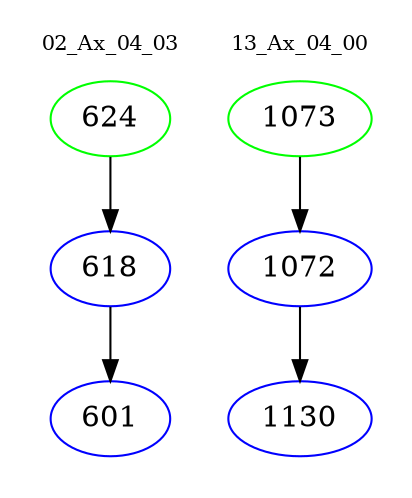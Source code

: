 digraph{
subgraph cluster_0 {
color = white
label = "02_Ax_04_03";
fontsize=10;
T0_624 [label="624", color="green"]
T0_624 -> T0_618 [color="black"]
T0_618 [label="618", color="blue"]
T0_618 -> T0_601 [color="black"]
T0_601 [label="601", color="blue"]
}
subgraph cluster_1 {
color = white
label = "13_Ax_04_00";
fontsize=10;
T1_1073 [label="1073", color="green"]
T1_1073 -> T1_1072 [color="black"]
T1_1072 [label="1072", color="blue"]
T1_1072 -> T1_1130 [color="black"]
T1_1130 [label="1130", color="blue"]
}
}
